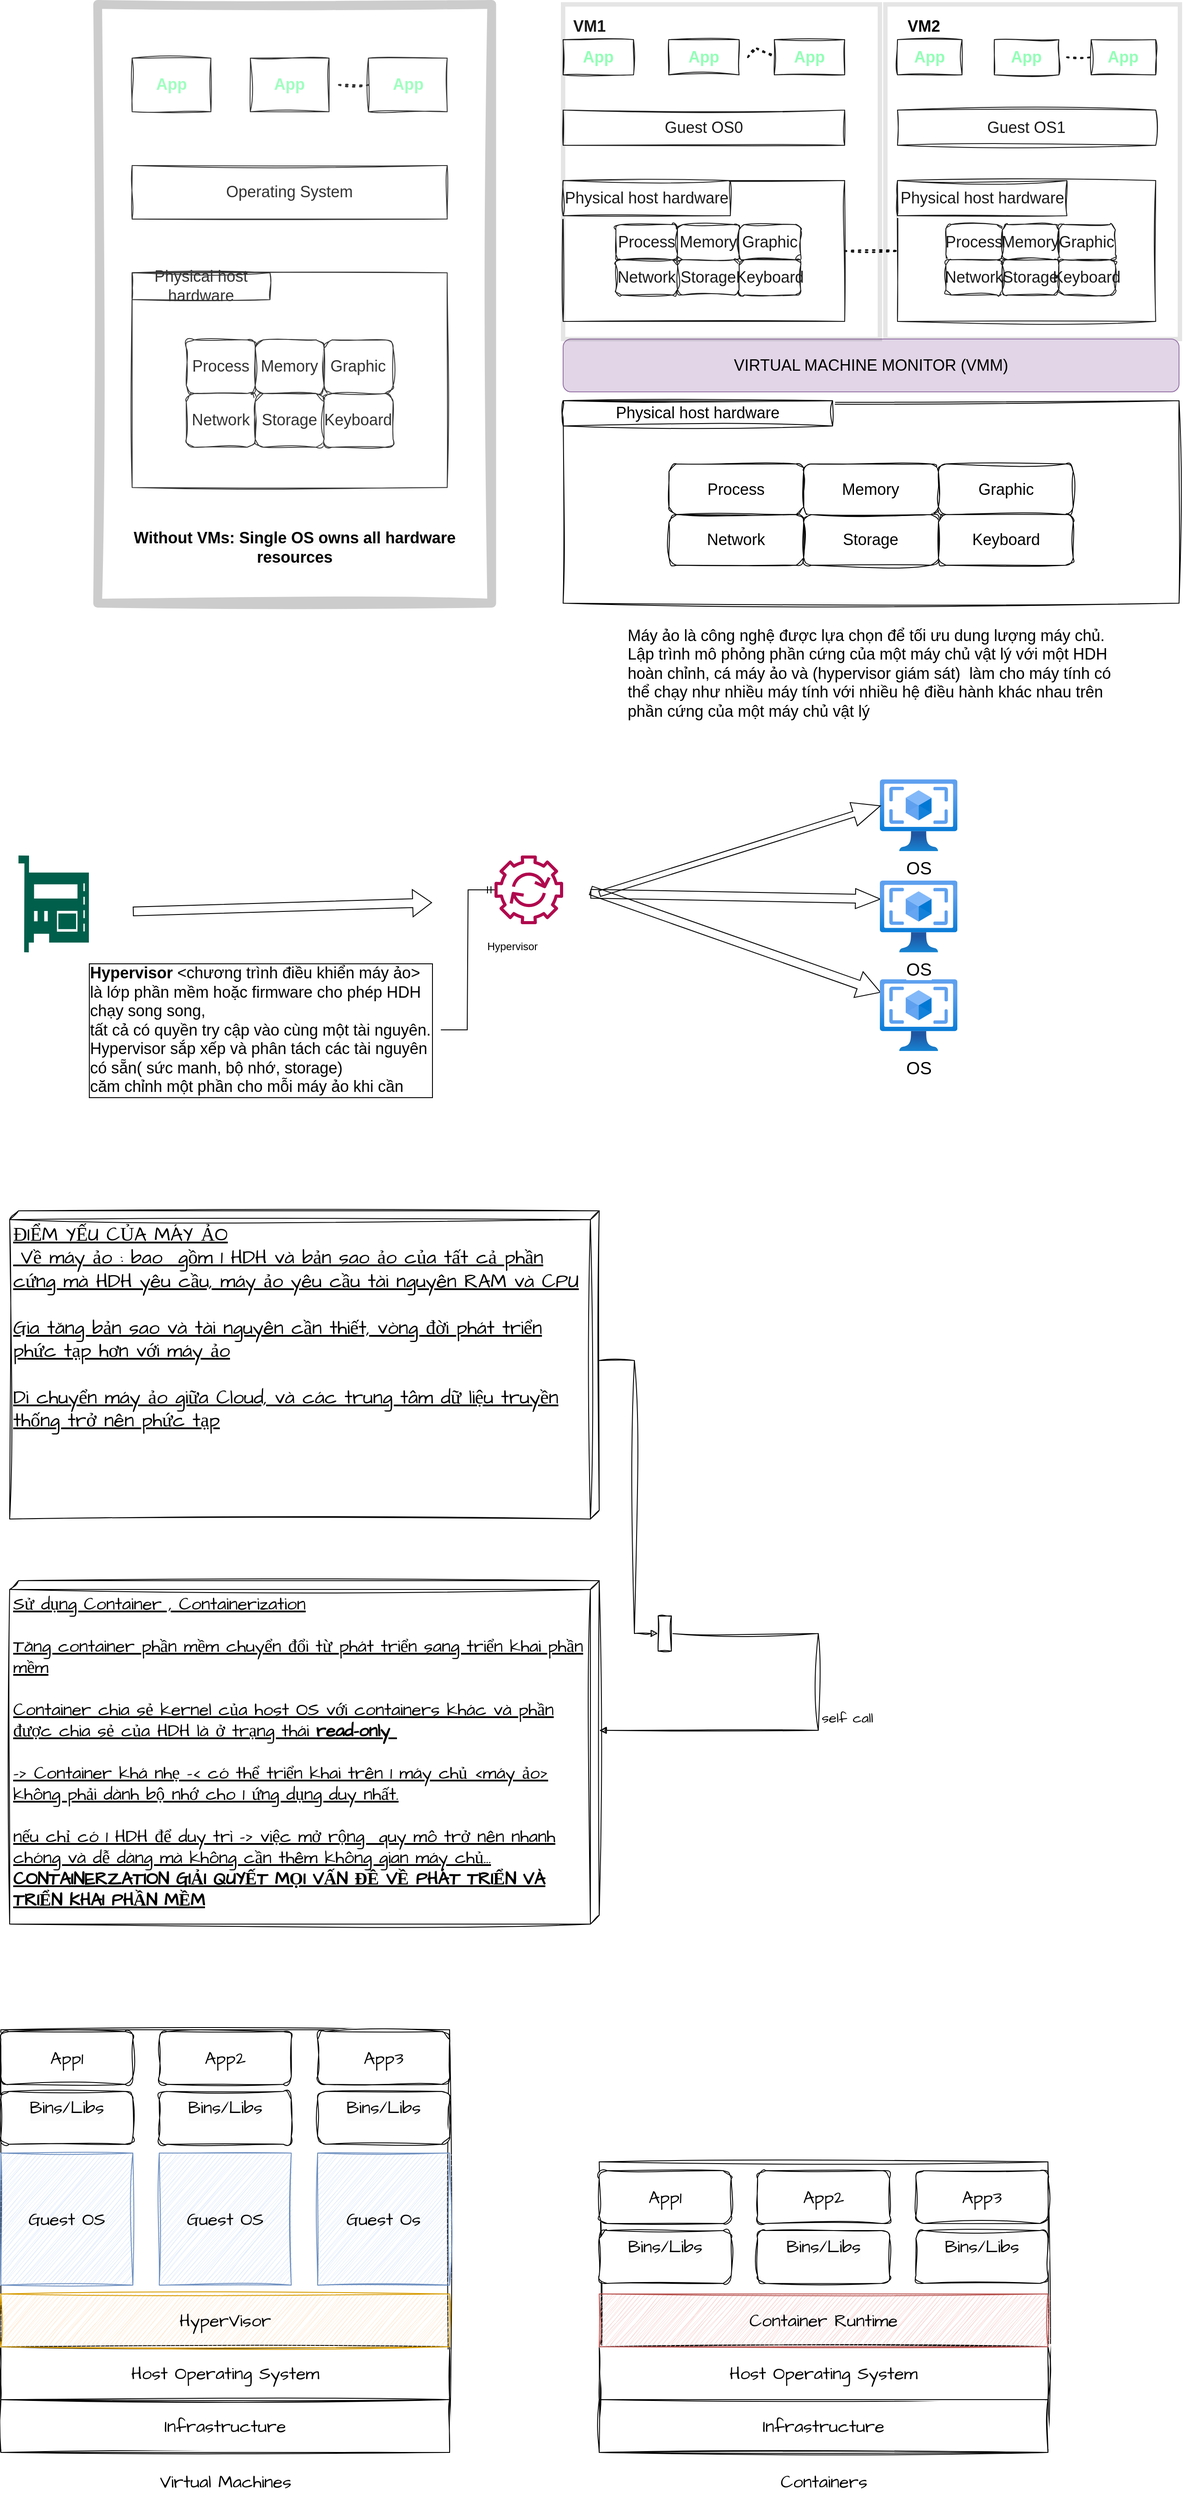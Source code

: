 <mxfile version="21.3.2" type="github" pages="2">
  <diagram name="Trang-1" id="a0oaJFji5QDftbRzg78K">
    <mxGraphModel dx="1671" dy="2069" grid="1" gridSize="10" guides="1" tooltips="1" connect="1" arrows="1" fold="1" page="1" pageScale="1" pageWidth="827" pageHeight="1169" math="0" shadow="0">
      <root>
        <mxCell id="0" />
        <mxCell id="1" parent="0" />
        <mxCell id="lQ1iWXKazuJ-khMov56M-31" value="" style="group;fontSize=18;" vertex="1" connectable="0" parent="1">
          <mxGeometry x="719" y="20" width="320" height="320" as="geometry" />
        </mxCell>
        <mxCell id="lQ1iWXKazuJ-khMov56M-16" value="&lt;b style=&quot;font-size: 18px;&quot;&gt;&lt;font color=&quot;#87ffaf&quot; style=&quot;font-size: 18px;&quot;&gt;App&lt;/font&gt;&lt;/b&gt;" style="rounded=0;whiteSpace=wrap;html=1;sketch=1;curveFitting=1;jiggle=2;shadow=0;movable=1;resizable=1;rotatable=1;deletable=1;editable=1;locked=0;connectable=1;container=0;fontSize=18;" vertex="1" parent="lQ1iWXKazuJ-khMov56M-31">
          <mxGeometry width="80" height="40" as="geometry" />
        </mxCell>
        <mxCell id="lQ1iWXKazuJ-khMov56M-17" value="&lt;b style=&quot;font-size: 18px;&quot;&gt;&lt;font color=&quot;#87ffaf&quot; style=&quot;font-size: 18px;&quot;&gt;App&lt;/font&gt;&lt;/b&gt;" style="rounded=0;whiteSpace=wrap;html=1;sketch=1;curveFitting=1;jiggle=2;shadow=0;movable=1;resizable=1;rotatable=1;deletable=1;editable=1;locked=0;connectable=1;container=0;fontSize=18;" vertex="1" parent="lQ1iWXKazuJ-khMov56M-31">
          <mxGeometry x="120" width="80" height="40" as="geometry" />
        </mxCell>
        <mxCell id="lQ1iWXKazuJ-khMov56M-18" value="" style="endArrow=none;dashed=1;html=1;dashPattern=1 3;strokeWidth=2;rounded=0;sketch=1;curveFitting=1;jiggle=2;shadow=0;movable=1;resizable=1;rotatable=1;deletable=1;editable=1;locked=0;connectable=1;fontSize=18;" edge="1" parent="lQ1iWXKazuJ-khMov56M-31">
          <mxGeometry width="50" height="50" relative="1" as="geometry">
            <mxPoint x="210" y="20" as="sourcePoint" />
            <mxPoint x="240" y="20" as="targetPoint" />
            <Array as="points">
              <mxPoint x="220" y="10" />
            </Array>
          </mxGeometry>
        </mxCell>
        <mxCell id="lQ1iWXKazuJ-khMov56M-19" value="&lt;b style=&quot;font-size: 18px;&quot;&gt;&lt;font color=&quot;#87ffaf&quot; style=&quot;font-size: 18px;&quot;&gt;App&lt;/font&gt;&lt;/b&gt;" style="rounded=0;whiteSpace=wrap;html=1;sketch=1;curveFitting=1;jiggle=2;shadow=0;movable=1;resizable=1;rotatable=1;deletable=1;editable=1;locked=0;connectable=1;container=0;fontSize=18;" vertex="1" parent="lQ1iWXKazuJ-khMov56M-31">
          <mxGeometry x="240" width="80" height="40" as="geometry" />
        </mxCell>
        <mxCell id="lQ1iWXKazuJ-khMov56M-20" value="Guest OS0" style="rounded=0;whiteSpace=wrap;html=1;sketch=1;curveFitting=1;jiggle=2;shadow=0;movable=1;resizable=1;rotatable=1;deletable=1;editable=1;locked=0;connectable=1;container=0;fontSize=18;" vertex="1" parent="lQ1iWXKazuJ-khMov56M-31">
          <mxGeometry y="80" width="320" height="40" as="geometry" />
        </mxCell>
        <mxCell id="lQ1iWXKazuJ-khMov56M-21" value="" style="rounded=0;whiteSpace=wrap;html=1;sketch=1;curveFitting=1;jiggle=2;shadow=0;movable=1;resizable=1;rotatable=1;deletable=1;editable=1;locked=0;connectable=1;container=0;fontSize=18;" vertex="1" parent="lQ1iWXKazuJ-khMov56M-31">
          <mxGeometry y="160" width="320" height="160" as="geometry" />
        </mxCell>
        <mxCell id="lQ1iWXKazuJ-khMov56M-22" value="Physical host hardware" style="rounded=0;whiteSpace=wrap;html=1;sketch=1;curveFitting=1;jiggle=2;shadow=0;movable=1;resizable=1;rotatable=1;deletable=1;editable=1;locked=0;connectable=1;container=0;fontSize=18;" vertex="1" parent="lQ1iWXKazuJ-khMov56M-31">
          <mxGeometry y="160" width="190" height="40" as="geometry" />
        </mxCell>
        <mxCell id="lQ1iWXKazuJ-khMov56M-23" value="Process" style="rounded=1;whiteSpace=wrap;html=1;sketch=1;curveFitting=1;jiggle=2;shadow=0;movable=1;resizable=1;rotatable=1;deletable=1;editable=1;locked=0;connectable=1;container=0;fontSize=18;" vertex="1" parent="lQ1iWXKazuJ-khMov56M-31">
          <mxGeometry x="60" y="210" width="70" height="40" as="geometry" />
        </mxCell>
        <mxCell id="lQ1iWXKazuJ-khMov56M-24" value="Memory" style="rounded=1;whiteSpace=wrap;html=1;sketch=1;curveFitting=1;jiggle=2;shadow=0;movable=1;resizable=1;rotatable=1;deletable=1;editable=1;locked=0;connectable=1;container=0;fontSize=18;" vertex="1" parent="lQ1iWXKazuJ-khMov56M-31">
          <mxGeometry x="130" y="210" width="70" height="40" as="geometry" />
        </mxCell>
        <mxCell id="lQ1iWXKazuJ-khMov56M-25" value="Graphic" style="rounded=1;whiteSpace=wrap;html=1;sketch=1;curveFitting=1;jiggle=2;shadow=0;movable=1;resizable=1;rotatable=1;deletable=1;editable=1;locked=0;connectable=1;container=0;fontSize=18;" vertex="1" parent="lQ1iWXKazuJ-khMov56M-31">
          <mxGeometry x="200" y="210" width="70" height="40" as="geometry" />
        </mxCell>
        <mxCell id="lQ1iWXKazuJ-khMov56M-26" value="Network" style="rounded=1;whiteSpace=wrap;html=1;sketch=1;curveFitting=1;jiggle=2;shadow=0;movable=1;resizable=1;rotatable=1;deletable=1;editable=1;locked=0;connectable=1;container=0;fontSize=18;" vertex="1" parent="lQ1iWXKazuJ-khMov56M-31">
          <mxGeometry x="60" y="250" width="70" height="40" as="geometry" />
        </mxCell>
        <mxCell id="lQ1iWXKazuJ-khMov56M-27" value="Storage" style="rounded=1;whiteSpace=wrap;html=1;sketch=1;curveFitting=1;jiggle=2;shadow=0;movable=1;resizable=1;rotatable=1;deletable=1;editable=1;locked=0;connectable=1;container=0;fontSize=18;" vertex="1" parent="lQ1iWXKazuJ-khMov56M-31">
          <mxGeometry x="130" y="250" width="70" height="40" as="geometry" />
        </mxCell>
        <mxCell id="lQ1iWXKazuJ-khMov56M-28" value="Keyboard" style="rounded=1;whiteSpace=wrap;html=1;sketch=1;curveFitting=1;jiggle=2;shadow=0;movable=1;resizable=1;rotatable=1;deletable=1;editable=1;locked=0;connectable=1;container=0;fontSize=18;" vertex="1" parent="lQ1iWXKazuJ-khMov56M-31">
          <mxGeometry x="200" y="250" width="70" height="40" as="geometry" />
        </mxCell>
        <mxCell id="lQ1iWXKazuJ-khMov56M-32" value="" style="group;fontSize=18;" vertex="1" connectable="0" parent="1">
          <mxGeometry x="1099" y="20" width="321" height="340" as="geometry" />
        </mxCell>
        <mxCell id="lQ1iWXKazuJ-khMov56M-33" value="&lt;b style=&quot;font-size: 18px;&quot;&gt;&lt;font color=&quot;#87ffaf&quot; style=&quot;font-size: 18px;&quot;&gt;App&lt;/font&gt;&lt;/b&gt;" style="rounded=0;whiteSpace=wrap;html=1;sketch=1;curveFitting=1;jiggle=2;shadow=0;movable=1;resizable=1;rotatable=1;deletable=1;editable=1;locked=0;connectable=1;container=0;fontSize=18;" vertex="1" parent="lQ1iWXKazuJ-khMov56M-32">
          <mxGeometry width="73.371" height="40" as="geometry" />
        </mxCell>
        <mxCell id="lQ1iWXKazuJ-khMov56M-34" value="&lt;b style=&quot;font-size: 18px;&quot;&gt;&lt;font color=&quot;#87ffaf&quot; style=&quot;font-size: 18px;&quot;&gt;App&lt;/font&gt;&lt;/b&gt;" style="rounded=0;whiteSpace=wrap;html=1;sketch=1;curveFitting=1;jiggle=2;shadow=0;movable=1;resizable=1;rotatable=1;deletable=1;editable=1;locked=0;connectable=1;container=0;fontSize=18;" vertex="1" parent="lQ1iWXKazuJ-khMov56M-32">
          <mxGeometry x="110.057" width="73.371" height="40" as="geometry" />
        </mxCell>
        <mxCell id="lQ1iWXKazuJ-khMov56M-35" value="" style="endArrow=none;dashed=1;html=1;dashPattern=1 3;strokeWidth=2;rounded=0;sketch=1;curveFitting=1;jiggle=2;shadow=0;movable=1;resizable=1;rotatable=1;deletable=1;editable=1;locked=0;connectable=1;fontSize=18;" edge="1" parent="lQ1iWXKazuJ-khMov56M-32">
          <mxGeometry width="50" height="50" relative="1" as="geometry">
            <mxPoint x="192.6" y="20" as="sourcePoint" />
            <mxPoint x="220.114" y="20" as="targetPoint" />
          </mxGeometry>
        </mxCell>
        <mxCell id="lQ1iWXKazuJ-khMov56M-36" value="&lt;b style=&quot;font-size: 18px;&quot;&gt;&lt;font color=&quot;#87ffaf&quot; style=&quot;font-size: 18px;&quot;&gt;App&lt;/font&gt;&lt;/b&gt;" style="rounded=0;whiteSpace=wrap;html=1;sketch=1;curveFitting=1;jiggle=2;shadow=0;movable=1;resizable=1;rotatable=1;deletable=1;editable=1;locked=0;connectable=1;container=0;fontSize=18;" vertex="1" parent="lQ1iWXKazuJ-khMov56M-32">
          <mxGeometry x="220.114" width="73.371" height="40" as="geometry" />
        </mxCell>
        <mxCell id="lQ1iWXKazuJ-khMov56M-37" value="Guest OS1" style="rounded=0;whiteSpace=wrap;html=1;sketch=1;curveFitting=1;jiggle=2;shadow=0;movable=1;resizable=1;rotatable=1;deletable=1;editable=1;locked=0;connectable=1;container=0;fontSize=18;" vertex="1" parent="lQ1iWXKazuJ-khMov56M-32">
          <mxGeometry y="80" width="293.486" height="40" as="geometry" />
        </mxCell>
        <mxCell id="lQ1iWXKazuJ-khMov56M-38" value="" style="rounded=0;whiteSpace=wrap;html=1;sketch=1;curveFitting=1;jiggle=2;shadow=0;movable=1;resizable=1;rotatable=1;deletable=1;editable=1;locked=0;connectable=1;container=0;fontSize=18;" vertex="1" parent="lQ1iWXKazuJ-khMov56M-32">
          <mxGeometry y="160" width="293.486" height="160" as="geometry" />
        </mxCell>
        <mxCell id="lQ1iWXKazuJ-khMov56M-39" value="Physical host hardware" style="rounded=0;whiteSpace=wrap;html=1;sketch=1;curveFitting=1;jiggle=2;shadow=0;movable=1;resizable=1;rotatable=1;deletable=1;editable=1;locked=0;connectable=1;container=0;fontSize=18;" vertex="1" parent="lQ1iWXKazuJ-khMov56M-32">
          <mxGeometry y="160" width="192.6" height="40" as="geometry" />
        </mxCell>
        <mxCell id="lQ1iWXKazuJ-khMov56M-40" value="Process" style="rounded=1;whiteSpace=wrap;html=1;sketch=1;curveFitting=1;jiggle=2;shadow=0;movable=1;resizable=1;rotatable=1;deletable=1;editable=1;locked=0;connectable=1;container=0;fontSize=18;" vertex="1" parent="lQ1iWXKazuJ-khMov56M-32">
          <mxGeometry x="55.029" y="210" width="64.2" height="40" as="geometry" />
        </mxCell>
        <mxCell id="lQ1iWXKazuJ-khMov56M-41" value="Memory" style="rounded=1;whiteSpace=wrap;html=1;sketch=1;curveFitting=1;jiggle=2;shadow=0;movable=1;resizable=1;rotatable=1;deletable=1;editable=1;locked=0;connectable=1;container=0;fontSize=18;" vertex="1" parent="lQ1iWXKazuJ-khMov56M-32">
          <mxGeometry x="119.229" y="210" width="64.2" height="40" as="geometry" />
        </mxCell>
        <mxCell id="lQ1iWXKazuJ-khMov56M-42" value="Graphic" style="rounded=1;whiteSpace=wrap;html=1;sketch=1;curveFitting=1;jiggle=2;shadow=0;movable=1;resizable=1;rotatable=1;deletable=1;editable=1;locked=0;connectable=1;container=0;fontSize=18;" vertex="1" parent="lQ1iWXKazuJ-khMov56M-32">
          <mxGeometry x="183.429" y="210" width="64.2" height="40" as="geometry" />
        </mxCell>
        <mxCell id="lQ1iWXKazuJ-khMov56M-43" value="Network" style="rounded=1;whiteSpace=wrap;html=1;sketch=1;curveFitting=1;jiggle=2;shadow=0;movable=1;resizable=1;rotatable=1;deletable=1;editable=1;locked=0;connectable=1;container=0;fontSize=18;" vertex="1" parent="lQ1iWXKazuJ-khMov56M-32">
          <mxGeometry x="55.029" y="250" width="64.2" height="40" as="geometry" />
        </mxCell>
        <mxCell id="lQ1iWXKazuJ-khMov56M-44" value="Storage" style="rounded=1;whiteSpace=wrap;html=1;sketch=1;curveFitting=1;jiggle=2;shadow=0;movable=1;resizable=1;rotatable=1;deletable=1;editable=1;locked=0;connectable=1;container=0;fontSize=18;" vertex="1" parent="lQ1iWXKazuJ-khMov56M-32">
          <mxGeometry x="119.229" y="250" width="64.2" height="40" as="geometry" />
        </mxCell>
        <mxCell id="lQ1iWXKazuJ-khMov56M-45" value="Keyboard" style="rounded=1;whiteSpace=wrap;html=1;sketch=1;curveFitting=1;jiggle=2;shadow=0;movable=1;resizable=1;rotatable=1;deletable=1;editable=1;locked=0;connectable=1;container=0;fontSize=18;" vertex="1" parent="lQ1iWXKazuJ-khMov56M-32">
          <mxGeometry x="183.429" y="250" width="64.2" height="40" as="geometry" />
        </mxCell>
        <mxCell id="lQ1iWXKazuJ-khMov56M-95" value="" style="rounded=0;whiteSpace=wrap;html=1;opacity=10;strokeWidth=5;fontSize=18;" vertex="1" parent="lQ1iWXKazuJ-khMov56M-32">
          <mxGeometry x="-13.757" y="-40" width="334.757" height="380" as="geometry" />
        </mxCell>
        <mxCell id="lQ1iWXKazuJ-khMov56M-46" value="&lt;b style=&quot;font-size: 18px;&quot;&gt;VM1&lt;/b&gt;" style="text;html=1;strokeColor=none;fillColor=none;align=center;verticalAlign=middle;whiteSpace=wrap;rounded=0;fontSize=18;" vertex="1" parent="1">
          <mxGeometry x="719" y="-10" width="60" height="30" as="geometry" />
        </mxCell>
        <mxCell id="lQ1iWXKazuJ-khMov56M-76" value="&lt;b style=&quot;font-size: 18px;&quot;&gt;VM2&lt;/b&gt;" style="text;html=1;strokeColor=none;fillColor=none;align=center;verticalAlign=middle;whiteSpace=wrap;rounded=0;fontSize=18;" vertex="1" parent="1">
          <mxGeometry x="1099" y="-10" width="60" height="30" as="geometry" />
        </mxCell>
        <mxCell id="lQ1iWXKazuJ-khMov56M-77" value="VIRTUAL MACHINE MONITOR (VMM)" style="rounded=1;whiteSpace=wrap;html=1;fillColor=#e1d5e7;strokeColor=#9673a6;fontSize=18;" vertex="1" parent="1">
          <mxGeometry x="719" y="360" width="700" height="60" as="geometry" />
        </mxCell>
        <mxCell id="lQ1iWXKazuJ-khMov56M-86" value="" style="group;fontSize=18;" vertex="1" connectable="0" parent="1">
          <mxGeometry x="719" y="430" width="700" height="230" as="geometry" />
        </mxCell>
        <mxCell id="lQ1iWXKazuJ-khMov56M-78" value="" style="rounded=0;whiteSpace=wrap;html=1;sketch=1;curveFitting=1;jiggle=2;fontSize=18;" vertex="1" parent="lQ1iWXKazuJ-khMov56M-86">
          <mxGeometry width="700" height="230" as="geometry" />
        </mxCell>
        <mxCell id="lQ1iWXKazuJ-khMov56M-79" value="Physical host hardware" style="rounded=0;whiteSpace=wrap;html=1;sketch=1;curveFitting=1;jiggle=2;fontSize=18;" vertex="1" parent="lQ1iWXKazuJ-khMov56M-86">
          <mxGeometry width="306.25" height="28.75" as="geometry" />
        </mxCell>
        <mxCell id="lQ1iWXKazuJ-khMov56M-80" value="Process" style="rounded=1;whiteSpace=wrap;html=1;sketch=1;curveFitting=1;jiggle=2;fontSize=18;" vertex="1" parent="lQ1iWXKazuJ-khMov56M-86">
          <mxGeometry x="120.312" y="71.875" width="153.125" height="57.5" as="geometry" />
        </mxCell>
        <mxCell id="lQ1iWXKazuJ-khMov56M-81" value="Memory" style="rounded=1;whiteSpace=wrap;html=1;sketch=1;curveFitting=1;jiggle=2;fontSize=18;" vertex="1" parent="lQ1iWXKazuJ-khMov56M-86">
          <mxGeometry x="273.438" y="71.875" width="153.125" height="57.5" as="geometry" />
        </mxCell>
        <mxCell id="lQ1iWXKazuJ-khMov56M-82" value="Graphic" style="rounded=1;whiteSpace=wrap;html=1;sketch=1;curveFitting=1;jiggle=2;fontSize=18;" vertex="1" parent="lQ1iWXKazuJ-khMov56M-86">
          <mxGeometry x="426.562" y="71.875" width="153.125" height="57.5" as="geometry" />
        </mxCell>
        <mxCell id="lQ1iWXKazuJ-khMov56M-83" value="Network" style="rounded=1;whiteSpace=wrap;html=1;sketch=1;curveFitting=1;jiggle=2;fontSize=18;" vertex="1" parent="lQ1iWXKazuJ-khMov56M-86">
          <mxGeometry x="120.312" y="129.375" width="153.125" height="57.5" as="geometry" />
        </mxCell>
        <mxCell id="lQ1iWXKazuJ-khMov56M-84" value="Storage" style="rounded=1;whiteSpace=wrap;html=1;sketch=1;curveFitting=1;jiggle=2;fontSize=18;" vertex="1" parent="lQ1iWXKazuJ-khMov56M-86">
          <mxGeometry x="273.438" y="129.375" width="153.125" height="57.5" as="geometry" />
        </mxCell>
        <mxCell id="lQ1iWXKazuJ-khMov56M-85" value="Keyboard" style="rounded=1;whiteSpace=wrap;html=1;sketch=1;curveFitting=1;jiggle=2;fontSize=18;" vertex="1" parent="lQ1iWXKazuJ-khMov56M-86">
          <mxGeometry x="426.562" y="129.375" width="153.125" height="57.5" as="geometry" />
        </mxCell>
        <mxCell id="lQ1iWXKazuJ-khMov56M-87" value="" style="group" vertex="1" connectable="0" parent="1">
          <mxGeometry x="190" y="-20" width="630" height="680" as="geometry" />
        </mxCell>
        <mxCell id="lQ1iWXKazuJ-khMov56M-1" value="&lt;b style=&quot;font-size: 18px;&quot;&gt;&lt;font color=&quot;#87ffaf&quot; style=&quot;font-size: 18px;&quot;&gt;App&lt;/font&gt;&lt;/b&gt;" style="rounded=0;whiteSpace=wrap;html=1;sketch=1;curveFitting=1;jiggle=2;fontSize=18;" vertex="1" parent="lQ1iWXKazuJ-khMov56M-87">
          <mxGeometry x="39.168" y="60.952" width="89.527" height="60.952" as="geometry" />
        </mxCell>
        <mxCell id="lQ1iWXKazuJ-khMov56M-2" value="&lt;b style=&quot;font-size: 18px;&quot;&gt;&lt;font color=&quot;#87ffaf&quot; style=&quot;font-size: 18px;&quot;&gt;App&lt;/font&gt;&lt;/b&gt;" style="rounded=0;whiteSpace=wrap;html=1;sketch=1;curveFitting=1;jiggle=2;fontSize=18;" vertex="1" parent="lQ1iWXKazuJ-khMov56M-87">
          <mxGeometry x="173.459" y="60.952" width="89.527" height="60.952" as="geometry" />
        </mxCell>
        <mxCell id="lQ1iWXKazuJ-khMov56M-3" value="" style="endArrow=none;dashed=1;html=1;dashPattern=1 3;strokeWidth=2;rounded=0;sketch=1;curveFitting=1;jiggle=2;fontSize=18;" edge="1" parent="lQ1iWXKazuJ-khMov56M-87">
          <mxGeometry width="50" height="50" relative="1" as="geometry">
            <mxPoint x="274.177" y="91.429" as="sourcePoint" />
            <mxPoint x="307.75" y="91.429" as="targetPoint" />
          </mxGeometry>
        </mxCell>
        <mxCell id="lQ1iWXKazuJ-khMov56M-4" value="&lt;b style=&quot;font-size: 18px;&quot;&gt;&lt;font color=&quot;#87ffaf&quot; style=&quot;font-size: 18px;&quot;&gt;App&lt;/font&gt;&lt;/b&gt;" style="rounded=0;whiteSpace=wrap;html=1;sketch=1;curveFitting=1;jiggle=2;fontSize=18;" vertex="1" parent="lQ1iWXKazuJ-khMov56M-87">
          <mxGeometry x="307.75" y="60.952" width="89.527" height="60.952" as="geometry" />
        </mxCell>
        <mxCell id="lQ1iWXKazuJ-khMov56M-5" value="Operating System" style="rounded=0;whiteSpace=wrap;html=1;sketch=1;curveFitting=1;jiggle=2;fontSize=18;" vertex="1" parent="lQ1iWXKazuJ-khMov56M-87">
          <mxGeometry x="39.168" y="182.857" width="358.109" height="60.952" as="geometry" />
        </mxCell>
        <mxCell id="lQ1iWXKazuJ-khMov56M-7" value="" style="rounded=0;whiteSpace=wrap;html=1;sketch=1;curveFitting=1;jiggle=2;fontSize=18;" vertex="1" parent="lQ1iWXKazuJ-khMov56M-87">
          <mxGeometry x="39.168" y="304.762" width="358.109" height="243.81" as="geometry" />
        </mxCell>
        <mxCell id="lQ1iWXKazuJ-khMov56M-8" value="Physical host hardware" style="rounded=0;whiteSpace=wrap;html=1;sketch=1;curveFitting=1;jiggle=2;fontSize=18;" vertex="1" parent="lQ1iWXKazuJ-khMov56M-87">
          <mxGeometry x="39.168" y="304.762" width="156.673" height="30.476" as="geometry" />
        </mxCell>
        <mxCell id="lQ1iWXKazuJ-khMov56M-9" value="Process" style="rounded=1;whiteSpace=wrap;html=1;sketch=1;curveFitting=1;jiggle=2;fontSize=18;" vertex="1" parent="lQ1iWXKazuJ-khMov56M-87">
          <mxGeometry x="100.718" y="380.952" width="78.336" height="60.952" as="geometry" />
        </mxCell>
        <mxCell id="lQ1iWXKazuJ-khMov56M-10" value="Memory" style="rounded=1;whiteSpace=wrap;html=1;sketch=1;curveFitting=1;jiggle=2;fontSize=18;" vertex="1" parent="lQ1iWXKazuJ-khMov56M-87">
          <mxGeometry x="179.055" y="380.952" width="78.336" height="60.952" as="geometry" />
        </mxCell>
        <mxCell id="lQ1iWXKazuJ-khMov56M-11" value="Graphic" style="rounded=1;whiteSpace=wrap;html=1;sketch=1;curveFitting=1;jiggle=2;fontSize=18;" vertex="1" parent="lQ1iWXKazuJ-khMov56M-87">
          <mxGeometry x="257.391" y="380.952" width="78.336" height="60.952" as="geometry" />
        </mxCell>
        <mxCell id="lQ1iWXKazuJ-khMov56M-12" value="Network" style="rounded=1;whiteSpace=wrap;html=1;sketch=1;curveFitting=1;jiggle=2;fontSize=18;" vertex="1" parent="lQ1iWXKazuJ-khMov56M-87">
          <mxGeometry x="100.718" y="441.905" width="78.336" height="60.952" as="geometry" />
        </mxCell>
        <mxCell id="lQ1iWXKazuJ-khMov56M-13" value="Storage" style="rounded=1;whiteSpace=wrap;html=1;sketch=1;curveFitting=1;jiggle=2;fontSize=18;" vertex="1" parent="lQ1iWXKazuJ-khMov56M-87">
          <mxGeometry x="179.055" y="441.905" width="78.336" height="60.952" as="geometry" />
        </mxCell>
        <mxCell id="lQ1iWXKazuJ-khMov56M-14" value="Keyboard" style="rounded=1;whiteSpace=wrap;html=1;sketch=1;curveFitting=1;jiggle=2;fontSize=18;" vertex="1" parent="lQ1iWXKazuJ-khMov56M-87">
          <mxGeometry x="257.391" y="441.905" width="78.336" height="60.952" as="geometry" />
        </mxCell>
        <mxCell id="lQ1iWXKazuJ-khMov56M-15" value="&lt;br&gt;&lt;b style=&quot;border-color: var(--border-color); color: rgb(0, 0, 0); font-family: Helvetica; font-size: 12px; font-style: normal; font-variant-ligatures: normal; font-variant-caps: normal; letter-spacing: normal; orphans: 2; text-align: center; text-indent: 0px; text-transform: none; widows: 2; word-spacing: 0px; -webkit-text-stroke-width: 0px; background-color: rgb(251, 251, 251); text-decoration-thickness: initial; text-decoration-style: initial; text-decoration-color: initial;&quot;&gt;&lt;font style=&quot;border-color: var(--border-color); font-size: 18px;&quot;&gt;&lt;br&gt;&lt;br&gt;&lt;br&gt;&lt;br&gt;&lt;br&gt;&lt;br&gt;&lt;br&gt;&lt;br&gt;&lt;br&gt;&lt;br&gt;&lt;br&gt;&lt;br&gt;&lt;br&gt;&lt;br&gt;&lt;br&gt;&lt;br&gt;&lt;br&gt;&lt;br&gt;&lt;br&gt;&lt;br&gt;&lt;br&gt;&lt;br&gt;&lt;br&gt;&lt;br&gt;&lt;br&gt;Without VMs: Single OS owns all hardware resources&lt;/font&gt;&lt;/b&gt;" style="rounded=0;whiteSpace=wrap;html=1;opacity=20;glass=0;strokeWidth=10;sketch=1;curveFitting=1;jiggle=2;" vertex="1" parent="lQ1iWXKazuJ-khMov56M-87">
          <mxGeometry width="447.831" height="680" as="geometry" />
        </mxCell>
        <mxCell id="lQ1iWXKazuJ-khMov56M-90" value="&lt;div style=&quot;text-align: left;&quot;&gt;&lt;span style=&quot;background-color: initial; font-size: 18px; font-weight: normal;&quot;&gt;Máy ảo là công nghệ được lựa chọn để tối ưu dung lượng máy chủ.&lt;/span&gt;&lt;/div&gt;&lt;span style=&quot;font-size: 18px; font-weight: normal;&quot;&gt;&lt;div style=&quot;text-align: left;&quot;&gt;&lt;span style=&quot;background-color: initial;&quot;&gt;Lập trình mô phỏng phần cứng của một máy chủ vật lý với một HDH&lt;/span&gt;&lt;/div&gt;&lt;div style=&quot;text-align: left;&quot;&gt;&lt;span style=&quot;background-color: initial;&quot;&gt;hoàn chỉnh, cá máy ảo và (hypervisor giám sát)&amp;nbsp;&amp;nbsp;&lt;/span&gt;&lt;span style=&quot;background-color: initial;&quot;&gt;làm cho máy tính có&amp;nbsp;&lt;/span&gt;&lt;/div&gt;&lt;div style=&quot;text-align: left;&quot;&gt;&lt;span style=&quot;background-color: initial;&quot;&gt;thể chạy như nhiều máy tính với nhiều hệ điều hành khác nhau trên&amp;nbsp;&lt;/span&gt;&lt;/div&gt;&lt;div style=&quot;text-align: left;&quot;&gt;&lt;span style=&quot;background-color: initial;&quot;&gt;phần cứng của một máy chủ vật lý&lt;/span&gt;&lt;/div&gt;&lt;/span&gt;" style="text;html=1;align=center;verticalAlign=middle;resizable=0;points=[];autosize=1;strokeColor=none;fillColor=none;fontStyle=1" vertex="1" parent="1">
          <mxGeometry x="779" y="680" width="580" height="120" as="geometry" />
        </mxCell>
        <mxCell id="lQ1iWXKazuJ-khMov56M-92" value="" style="endArrow=none;dashed=1;html=1;dashPattern=1 3;strokeWidth=2;rounded=0;sketch=1;curveFitting=1;jiggle=2;shadow=0;movable=1;resizable=1;rotatable=1;deletable=1;editable=1;locked=0;connectable=1;exitX=1;exitY=0.5;exitDx=0;exitDy=0;entryX=0;entryY=0.5;entryDx=0;entryDy=0;fontSize=18;" edge="1" parent="1" source="lQ1iWXKazuJ-khMov56M-21" target="lQ1iWXKazuJ-khMov56M-38">
          <mxGeometry width="50" height="50" relative="1" as="geometry">
            <mxPoint x="939" y="50" as="sourcePoint" />
            <mxPoint x="969" y="50" as="targetPoint" />
            <Array as="points" />
          </mxGeometry>
        </mxCell>
        <mxCell id="eZhU4yZ3Bpee02jfo4mL-1" value="" style="sketch=0;pointerEvents=1;shadow=0;dashed=0;html=1;strokeColor=none;fillColor=#005F4B;labelPosition=center;verticalLabelPosition=bottom;verticalAlign=top;align=center;outlineConnect=0;shape=mxgraph.veeam2.hardware_controller;" vertex="1" parent="1">
          <mxGeometry x="100" y="946.5" width="80" height="110" as="geometry" />
        </mxCell>
        <mxCell id="eZhU4yZ3Bpee02jfo4mL-3" value="&lt;div style=&quot;text-align: left;&quot;&gt;&lt;span style=&quot;font-size: 18px;&quot;&gt;&lt;b&gt;Hypervisor&lt;/b&gt; &amp;lt;chương trình điều khiển máy ảo&amp;gt;&lt;/span&gt;&lt;/div&gt;&lt;font style=&quot;font-size: 18px;&quot;&gt;&lt;div style=&quot;text-align: left;&quot;&gt;&lt;span style=&quot;&quot;&gt;là lớp phần mềm hoặc firmware cho phép HDH&amp;nbsp;&lt;/span&gt;&lt;/div&gt;&lt;div style=&quot;text-align: left;&quot;&gt;&lt;span style=&quot;&quot;&gt;chạy song song,&amp;nbsp;&lt;/span&gt;&lt;/div&gt;&lt;div style=&quot;text-align: left;&quot;&gt;&lt;span style=&quot;&quot;&gt;tất cả có quyền try cập vào cùng một tài nguyên.&lt;/span&gt;&lt;/div&gt;&lt;div style=&quot;text-align: left;&quot;&gt;&lt;span style=&quot;&quot;&gt;Hypervisor sắp xếp và phân tách các tài nguyên&amp;nbsp;&lt;/span&gt;&lt;/div&gt;&lt;div style=&quot;text-align: left;&quot;&gt;&lt;span style=&quot;&quot;&gt;có sẵn( sức manh, bộ nhớ, storage)&lt;/span&gt;&lt;/div&gt;&lt;div style=&quot;text-align: left;&quot;&gt;&lt;span style=&quot;&quot;&gt;căm chỉnh một phần cho mỗi máy ảo khi cần&lt;/span&gt;&lt;/div&gt;&lt;/font&gt;" style="text;html=1;align=center;verticalAlign=middle;resizable=0;points=[];autosize=1;strokeColor=none;fillColor=none;labelBackgroundColor=none;labelBorderColor=default;" vertex="1" parent="1">
          <mxGeometry x="170" y="1064.5" width="410" height="160" as="geometry" />
        </mxCell>
        <mxCell id="eZhU4yZ3Bpee02jfo4mL-5" value="" style="sketch=0;outlineConnect=0;fontColor=#232F3E;gradientColor=none;fillColor=#B0084D;strokeColor=none;dashed=0;verticalLabelPosition=bottom;verticalAlign=top;align=center;html=1;fontSize=12;fontStyle=0;aspect=fixed;pointerEvents=1;shape=mxgraph.aws4.automation;" vertex="1" parent="1">
          <mxGeometry x="641" y="946.5" width="78" height="78" as="geometry" />
        </mxCell>
        <mxCell id="eZhU4yZ3Bpee02jfo4mL-6" value="Hypervisor" style="text;html=1;align=center;verticalAlign=middle;resizable=0;points=[];autosize=1;strokeColor=none;fillColor=none;" vertex="1" parent="1">
          <mxGeometry x="621" y="1034.5" width="80" height="30" as="geometry" />
        </mxCell>
        <mxCell id="lQ1iWXKazuJ-khMov56M-94" value="" style="rounded=0;whiteSpace=wrap;html=1;opacity=10;strokeWidth=5;fontSize=18;" vertex="1" parent="1">
          <mxGeometry x="719" y="-20" width="360" height="380" as="geometry" />
        </mxCell>
        <mxCell id="eZhU4yZ3Bpee02jfo4mL-7" value="OS" style="image;aspect=fixed;html=1;points=[];align=center;fontSize=20;image=img/lib/azure2/compute/OS_Images_Classic.svg;" vertex="1" parent="1">
          <mxGeometry x="1079" y="860" width="88.1" height="81.72" as="geometry" />
        </mxCell>
        <mxCell id="eZhU4yZ3Bpee02jfo4mL-11" value="" style="shape=flexArrow;endArrow=classic;html=1;rounded=0;width=6.667;endSize=10.233;" edge="1" parent="1">
          <mxGeometry width="50" height="50" relative="1" as="geometry">
            <mxPoint x="760" y="990" as="sourcePoint" />
            <mxPoint x="1080" y="890" as="targetPoint" />
          </mxGeometry>
        </mxCell>
        <mxCell id="eZhU4yZ3Bpee02jfo4mL-12" value="" style="shape=flexArrow;endArrow=classic;html=1;rounded=0;endWidth=11.667;endSize=9.083;" edge="1" parent="1">
          <mxGeometry width="50" height="50" relative="1" as="geometry">
            <mxPoint x="750" y="990" as="sourcePoint" />
            <mxPoint x="1080" y="996" as="targetPoint" />
          </mxGeometry>
        </mxCell>
        <mxCell id="eZhU4yZ3Bpee02jfo4mL-13" value="" style="shape=flexArrow;endArrow=classic;html=1;rounded=0;width=10;endSize=8.417;" edge="1" parent="1">
          <mxGeometry width="50" height="50" relative="1" as="geometry">
            <mxPoint x="750" y="986" as="sourcePoint" />
            <mxPoint x="1080" y="1102" as="targetPoint" />
          </mxGeometry>
        </mxCell>
        <mxCell id="eZhU4yZ3Bpee02jfo4mL-14" value="" style="shape=flexArrow;endArrow=classic;html=1;rounded=0;endWidth=20;endSize=6.833;" edge="1" parent="1">
          <mxGeometry width="50" height="50" relative="1" as="geometry">
            <mxPoint x="230" y="1010" as="sourcePoint" />
            <mxPoint x="570" y="1000" as="targetPoint" />
          </mxGeometry>
        </mxCell>
        <mxCell id="eZhU4yZ3Bpee02jfo4mL-15" value="OS" style="image;aspect=fixed;html=1;points=[];align=center;fontSize=20;image=img/lib/azure2/compute/OS_Images_Classic.svg;" vertex="1" parent="1">
          <mxGeometry x="1079" y="1087" width="88.1" height="81.72" as="geometry" />
        </mxCell>
        <mxCell id="eZhU4yZ3Bpee02jfo4mL-16" value="OS" style="image;aspect=fixed;html=1;points=[];align=center;fontSize=20;image=img/lib/azure2/compute/OS_Images_Classic.svg;" vertex="1" parent="1">
          <mxGeometry x="1079" y="974.78" width="88.1" height="81.72" as="geometry" />
        </mxCell>
        <mxCell id="eZhU4yZ3Bpee02jfo4mL-30" value="" style="edgeStyle=entityRelationEdgeStyle;fontSize=12;html=1;endArrow=ERmandOne;rounded=0;" edge="1" parent="1" source="eZhU4yZ3Bpee02jfo4mL-3" target="eZhU4yZ3Bpee02jfo4mL-5">
          <mxGeometry width="100" height="100" relative="1" as="geometry">
            <mxPoint x="460" y="1271" as="sourcePoint" />
            <mxPoint x="890" y="1260" as="targetPoint" />
          </mxGeometry>
        </mxCell>
        <mxCell id="eZhU4yZ3Bpee02jfo4mL-31" value="&lt;font style=&quot;font-size: 22px;&quot;&gt;ĐIỂM YẾU CỦA MÁY ẢO&lt;br&gt;&amp;nbsp;Về máy ảo : bao&amp;nbsp; gồm 1 HDH và bản sao ảo của tất cả phần cứng mà HDH yêu cầu, máy ảo yêu cầu tài nguyên RAM và CPU&lt;br&gt;&lt;br&gt;Gia tăng bản sao và tài nguyên cần thiết, vòng đời phát triển phức tạp hơn với máy ảo&lt;br&gt;&lt;br&gt;Di chuyển máy ảo giữa Cloud, và các trung tâm dữ liệu truyền thống trở nên phức tạp&lt;br&gt;&lt;/font&gt;" style="verticalAlign=top;align=left;spacingTop=8;spacingLeft=2;spacingRight=12;shape=cube;size=10;direction=south;fontStyle=4;html=1;whiteSpace=wrap;sketch=1;hachureGap=4;jiggle=2;curveFitting=1;fontFamily=Architects Daughter;fontSource=https%3A%2F%2Ffonts.googleapis.com%2Fcss%3Ffamily%3DArchitects%2BDaughter;fontSize=20;" vertex="1" parent="1">
          <mxGeometry x="90" y="1350" width="670" height="350" as="geometry" />
        </mxCell>
        <mxCell id="eZhU4yZ3Bpee02jfo4mL-34" value="self call" style="html=1;align=left;spacingLeft=2;endArrow=block;rounded=0;edgeStyle=orthogonalEdgeStyle;curved=0;rounded=0;sketch=1;hachureGap=4;jiggle=2;curveFitting=1;fontFamily=Architects Daughter;fontSource=https%3A%2F%2Ffonts.googleapis.com%2Fcss%3Ffamily%3DArchitects%2BDaughter;fontSize=16;entryX=0;entryY=0;entryDx=170;entryDy=0;entryPerimeter=0;" edge="1" target="eZhU4yZ3Bpee02jfo4mL-36" parent="1" source="eZhU4yZ3Bpee02jfo4mL-33">
          <mxGeometry relative="1" as="geometry">
            <mxPoint x="1000" y="1810" as="sourcePoint" />
            <Array as="points">
              <mxPoint x="1009" y="1830" />
              <mxPoint x="1009" y="1940" />
            </Array>
            <mxPoint x="850" y="1980" as="targetPoint" />
          </mxGeometry>
        </mxCell>
        <mxCell id="eZhU4yZ3Bpee02jfo4mL-35" value="" style="html=1;align=left;spacingLeft=2;endArrow=block;rounded=0;edgeStyle=orthogonalEdgeStyle;curved=0;rounded=0;sketch=1;hachureGap=4;jiggle=2;curveFitting=1;fontFamily=Architects Daughter;fontSource=https%3A%2F%2Ffonts.googleapis.com%2Fcss%3Ffamily%3DArchitects%2BDaughter;fontSize=16;exitX=0;exitY=0;exitDx=170;exitDy=0;exitPerimeter=0;" edge="1" parent="1" source="eZhU4yZ3Bpee02jfo4mL-31" target="eZhU4yZ3Bpee02jfo4mL-33">
          <mxGeometry relative="1" as="geometry">
            <mxPoint x="760" y="1520" as="sourcePoint" />
            <Array as="points">
              <mxPoint x="800" y="1520" />
              <mxPoint x="800" y="1830" />
            </Array>
            <mxPoint x="590" y="2040" as="targetPoint" />
          </mxGeometry>
        </mxCell>
        <mxCell id="eZhU4yZ3Bpee02jfo4mL-33" value="" style="html=1;points=[];perimeter=orthogonalPerimeter;outlineConnect=0;targetShapes=umlLifeline;portConstraint=eastwest;newEdgeStyle={&quot;edgeStyle&quot;:&quot;elbowEdgeStyle&quot;,&quot;elbow&quot;:&quot;vertical&quot;,&quot;curved&quot;:0,&quot;rounded&quot;:0};sketch=1;hachureGap=4;jiggle=2;curveFitting=1;fontFamily=Architects Daughter;fontSource=https%3A%2F%2Ffonts.googleapis.com%2Fcss%3Ffamily%3DArchitects%2BDaughter;fontSize=20;" vertex="1" parent="1">
          <mxGeometry x="827" y="1810" width="15" height="40" as="geometry" />
        </mxCell>
        <mxCell id="eZhU4yZ3Bpee02jfo4mL-36" value="Sử dụng Container , Containerization&lt;br&gt;&lt;br&gt;Tăng container phần mềm chuyển đổi từ phát triển sang triển khai phần mềm&lt;br&gt;&lt;br&gt;Container chia sẻ kernel của host OS với containers khác và phần được chia sẻ của HDH là ở trạng thái &lt;b&gt;read-only&amp;nbsp;&lt;br&gt;&lt;/b&gt;&lt;br&gt;-&amp;gt; Container khá nhẹ -&amp;lt; có thể triển khai trên 1 máy chủ &amp;lt;máy ảo&amp;gt;&lt;br&gt;không phải dành bộ nhớ cho 1 ứng dụng duy nhất.&lt;br&gt;&lt;br&gt;nếu chỉ có 1 HDH để duy trì -&amp;gt; việc mở rộng&amp;nbsp; quy mô trở nên nhanh chóng và dễ dàng mà không cần thêm không gian máy chủ...&lt;br&gt;&lt;b&gt;CONTAINERZATION GIẢI QUYẾT MỌI VẤN ĐỀ VỀ PHÁT TRIỂN VÀ TRIỂN KHAI PHẦN MỀM&lt;/b&gt;" style="verticalAlign=top;align=left;spacingTop=8;spacingLeft=2;spacingRight=12;shape=cube;size=10;direction=south;fontStyle=4;html=1;whiteSpace=wrap;sketch=1;hachureGap=4;jiggle=2;curveFitting=1;fontFamily=Architects Daughter;fontSource=https%3A%2F%2Ffonts.googleapis.com%2Fcss%3Ffamily%3DArchitects%2BDaughter;fontSize=20;" vertex="1" parent="1">
          <mxGeometry x="90" y="1770" width="670" height="390" as="geometry" />
        </mxCell>
        <mxCell id="eZhU4yZ3Bpee02jfo4mL-37" value="" style="swimlane;startSize=0;sketch=1;hachureGap=4;jiggle=2;curveFitting=1;fontFamily=Architects Daughter;fontSource=https%3A%2F%2Ffonts.googleapis.com%2Fcss%3Ffamily%3DArchitects%2BDaughter;fontSize=20;" vertex="1" parent="1">
          <mxGeometry x="80" y="2280" width="510" height="480" as="geometry" />
        </mxCell>
        <mxCell id="eZhU4yZ3Bpee02jfo4mL-43" value="Infrastructure" style="rounded=0;whiteSpace=wrap;html=1;sketch=1;hachureGap=4;jiggle=2;curveFitting=1;fontFamily=Architects Daughter;fontSource=https%3A%2F%2Ffonts.googleapis.com%2Fcss%3Ffamily%3DArchitects%2BDaughter;fontSize=20;" vertex="1" parent="eZhU4yZ3Bpee02jfo4mL-37">
          <mxGeometry y="420" width="510" height="60" as="geometry" />
        </mxCell>
        <mxCell id="eZhU4yZ3Bpee02jfo4mL-49" value="Host Operating System" style="rounded=0;whiteSpace=wrap;html=1;sketch=1;hachureGap=4;jiggle=2;curveFitting=1;fontFamily=Architects Daughter;fontSource=https%3A%2F%2Ffonts.googleapis.com%2Fcss%3Ffamily%3DArchitects%2BDaughter;fontSize=20;" vertex="1" parent="eZhU4yZ3Bpee02jfo4mL-37">
          <mxGeometry y="360" width="510" height="60" as="geometry" />
        </mxCell>
        <mxCell id="eZhU4yZ3Bpee02jfo4mL-46" value="HyperVisor" style="rounded=0;whiteSpace=wrap;html=1;sketch=1;hachureGap=4;jiggle=2;curveFitting=1;fontFamily=Architects Daughter;fontSource=https%3A%2F%2Ffonts.googleapis.com%2Fcss%3Ffamily%3DArchitects%2BDaughter;fontSize=20;fillColor=#ffe6cc;strokeColor=#d79b00;" vertex="1" parent="eZhU4yZ3Bpee02jfo4mL-37">
          <mxGeometry y="300" width="510" height="60" as="geometry" />
        </mxCell>
        <mxCell id="eZhU4yZ3Bpee02jfo4mL-51" value="Guest OS" style="whiteSpace=wrap;html=1;aspect=fixed;sketch=1;hachureGap=4;jiggle=2;curveFitting=1;fontFamily=Architects Daughter;fontSource=https%3A%2F%2Ffonts.googleapis.com%2Fcss%3Ffamily%3DArchitects%2BDaughter;fontSize=20;fillColor=#dae8fc;strokeColor=#6c8ebf;" vertex="1" parent="eZhU4yZ3Bpee02jfo4mL-37">
          <mxGeometry y="140" width="150" height="150" as="geometry" />
        </mxCell>
        <mxCell id="eZhU4yZ3Bpee02jfo4mL-52" value="Guest OS" style="whiteSpace=wrap;html=1;aspect=fixed;sketch=1;hachureGap=4;jiggle=2;curveFitting=1;fontFamily=Architects Daughter;fontSource=https%3A%2F%2Ffonts.googleapis.com%2Fcss%3Ffamily%3DArchitects%2BDaughter;fontSize=20;fillColor=#dae8fc;strokeColor=#6c8ebf;" vertex="1" parent="eZhU4yZ3Bpee02jfo4mL-37">
          <mxGeometry x="180" y="140" width="150" height="150" as="geometry" />
        </mxCell>
        <mxCell id="eZhU4yZ3Bpee02jfo4mL-53" value="Guest Os" style="whiteSpace=wrap;html=1;aspect=fixed;sketch=1;hachureGap=4;jiggle=2;curveFitting=1;fontFamily=Architects Daughter;fontSource=https%3A%2F%2Ffonts.googleapis.com%2Fcss%3Ffamily%3DArchitects%2BDaughter;fontSize=20;fillColor=#dae8fc;strokeColor=#6c8ebf;" vertex="1" parent="eZhU4yZ3Bpee02jfo4mL-37">
          <mxGeometry x="360" y="140" width="150" height="150" as="geometry" />
        </mxCell>
        <mxCell id="eZhU4yZ3Bpee02jfo4mL-54" value="&#xa;&lt;span style=&quot;color: rgb(0, 0, 0); font-family: &amp;quot;Architects Daughter&amp;quot;; font-size: 20px; font-style: normal; font-variant-ligatures: normal; font-variant-caps: normal; font-weight: 400; letter-spacing: normal; orphans: 2; text-align: center; text-indent: 0px; text-transform: none; widows: 2; word-spacing: 0px; -webkit-text-stroke-width: 0px; background-color: rgb(251, 251, 251); text-decoration-thickness: initial; text-decoration-style: initial; text-decoration-color: initial; float: none; display: inline !important;&quot;&gt;Bins/Libs&lt;/span&gt;&#xa;&#xa;" style="rounded=1;whiteSpace=wrap;html=1;sketch=1;hachureGap=4;jiggle=2;curveFitting=1;fontFamily=Architects Daughter;fontSource=https%3A%2F%2Ffonts.googleapis.com%2Fcss%3Ffamily%3DArchitects%2BDaughter;fontSize=20;" vertex="1" parent="eZhU4yZ3Bpee02jfo4mL-37">
          <mxGeometry y="70" width="150" height="60" as="geometry" />
        </mxCell>
        <mxCell id="eZhU4yZ3Bpee02jfo4mL-58" value="&#xa;&lt;span style=&quot;color: rgb(0, 0, 0); font-family: &amp;quot;Architects Daughter&amp;quot;; font-size: 20px; font-style: normal; font-variant-ligatures: normal; font-variant-caps: normal; font-weight: 400; letter-spacing: normal; orphans: 2; text-align: center; text-indent: 0px; text-transform: none; widows: 2; word-spacing: 0px; -webkit-text-stroke-width: 0px; background-color: rgb(251, 251, 251); text-decoration-thickness: initial; text-decoration-style: initial; text-decoration-color: initial; float: none; display: inline !important;&quot;&gt;Bins/Libs&lt;/span&gt;&#xa;&#xa;" style="rounded=1;whiteSpace=wrap;html=1;sketch=1;hachureGap=4;jiggle=2;curveFitting=1;fontFamily=Architects Daughter;fontSource=https%3A%2F%2Ffonts.googleapis.com%2Fcss%3Ffamily%3DArchitects%2BDaughter;fontSize=20;" vertex="1" parent="eZhU4yZ3Bpee02jfo4mL-37">
          <mxGeometry x="180" y="70" width="150" height="60" as="geometry" />
        </mxCell>
        <mxCell id="eZhU4yZ3Bpee02jfo4mL-59" value="&#xa;&lt;span style=&quot;color: rgb(0, 0, 0); font-family: &amp;quot;Architects Daughter&amp;quot;; font-size: 20px; font-style: normal; font-variant-ligatures: normal; font-variant-caps: normal; font-weight: 400; letter-spacing: normal; orphans: 2; text-align: center; text-indent: 0px; text-transform: none; widows: 2; word-spacing: 0px; -webkit-text-stroke-width: 0px; background-color: rgb(251, 251, 251); text-decoration-thickness: initial; text-decoration-style: initial; text-decoration-color: initial; float: none; display: inline !important;&quot;&gt;Bins/Libs&lt;/span&gt;&#xa;&#xa;" style="rounded=1;whiteSpace=wrap;html=1;sketch=1;hachureGap=4;jiggle=2;curveFitting=1;fontFamily=Architects Daughter;fontSource=https%3A%2F%2Ffonts.googleapis.com%2Fcss%3Ffamily%3DArchitects%2BDaughter;fontSize=20;" vertex="1" parent="eZhU4yZ3Bpee02jfo4mL-37">
          <mxGeometry x="360" y="70" width="150" height="60" as="geometry" />
        </mxCell>
        <mxCell id="eZhU4yZ3Bpee02jfo4mL-74" value="App1" style="rounded=1;whiteSpace=wrap;html=1;sketch=1;hachureGap=4;jiggle=2;curveFitting=1;fontFamily=Architects Daughter;fontSource=https%3A%2F%2Ffonts.googleapis.com%2Fcss%3Ffamily%3DArchitects%2BDaughter;fontSize=20;" vertex="1" parent="eZhU4yZ3Bpee02jfo4mL-37">
          <mxGeometry y="2" width="150" height="60" as="geometry" />
        </mxCell>
        <mxCell id="eZhU4yZ3Bpee02jfo4mL-75" value="App2" style="rounded=1;whiteSpace=wrap;html=1;sketch=1;hachureGap=4;jiggle=2;curveFitting=1;fontFamily=Architects Daughter;fontSource=https%3A%2F%2Ffonts.googleapis.com%2Fcss%3Ffamily%3DArchitects%2BDaughter;fontSize=20;" vertex="1" parent="eZhU4yZ3Bpee02jfo4mL-37">
          <mxGeometry x="180" y="2" width="150" height="60" as="geometry" />
        </mxCell>
        <mxCell id="eZhU4yZ3Bpee02jfo4mL-76" value="App3" style="rounded=1;whiteSpace=wrap;html=1;sketch=1;hachureGap=4;jiggle=2;curveFitting=1;fontFamily=Architects Daughter;fontSource=https%3A%2F%2Ffonts.googleapis.com%2Fcss%3Ffamily%3DArchitects%2BDaughter;fontSize=20;" vertex="1" parent="eZhU4yZ3Bpee02jfo4mL-37">
          <mxGeometry x="360" y="2" width="150" height="60" as="geometry" />
        </mxCell>
        <mxCell id="eZhU4yZ3Bpee02jfo4mL-77" value="Virtual Machines" style="text;html=1;align=center;verticalAlign=middle;resizable=0;points=[];autosize=1;strokeColor=none;fillColor=none;fontSize=20;fontFamily=Architects Daughter;" vertex="1" parent="1">
          <mxGeometry x="250" y="2773" width="170" height="40" as="geometry" />
        </mxCell>
        <mxCell id="eZhU4yZ3Bpee02jfo4mL-78" value="" style="swimlane;startSize=0;sketch=1;hachureGap=4;jiggle=2;curveFitting=1;fontFamily=Architects Daughter;fontSource=https%3A%2F%2Ffonts.googleapis.com%2Fcss%3Ffamily%3DArchitects%2BDaughter;fontSize=20;" vertex="1" parent="1">
          <mxGeometry x="760" y="2430" width="510" height="330" as="geometry" />
        </mxCell>
        <mxCell id="eZhU4yZ3Bpee02jfo4mL-79" value="Infrastructure" style="rounded=0;whiteSpace=wrap;html=1;sketch=1;hachureGap=4;jiggle=2;curveFitting=1;fontFamily=Architects Daughter;fontSource=https%3A%2F%2Ffonts.googleapis.com%2Fcss%3Ffamily%3DArchitects%2BDaughter;fontSize=20;" vertex="1" parent="eZhU4yZ3Bpee02jfo4mL-78">
          <mxGeometry y="270" width="510" height="60" as="geometry" />
        </mxCell>
        <mxCell id="eZhU4yZ3Bpee02jfo4mL-80" value="Host Operating System" style="rounded=0;whiteSpace=wrap;html=1;sketch=1;hachureGap=4;jiggle=2;curveFitting=1;fontFamily=Architects Daughter;fontSource=https%3A%2F%2Ffonts.googleapis.com%2Fcss%3Ffamily%3DArchitects%2BDaughter;fontSize=20;" vertex="1" parent="eZhU4yZ3Bpee02jfo4mL-78">
          <mxGeometry y="210" width="510" height="60" as="geometry" />
        </mxCell>
        <mxCell id="eZhU4yZ3Bpee02jfo4mL-81" value="Container Runtime" style="rounded=0;whiteSpace=wrap;html=1;sketch=1;hachureGap=4;jiggle=2;curveFitting=1;fontFamily=Architects Daughter;fontSource=https%3A%2F%2Ffonts.googleapis.com%2Fcss%3Ffamily%3DArchitects%2BDaughter;fontSize=20;fillColor=#f8cecc;strokeColor=#b85450;" vertex="1" parent="eZhU4yZ3Bpee02jfo4mL-78">
          <mxGeometry y="150" width="510" height="60" as="geometry" />
        </mxCell>
        <mxCell id="eZhU4yZ3Bpee02jfo4mL-85" value="&#xa;&lt;span style=&quot;color: rgb(0, 0, 0); font-family: &amp;quot;Architects Daughter&amp;quot;; font-size: 20px; font-style: normal; font-variant-ligatures: normal; font-variant-caps: normal; font-weight: 400; letter-spacing: normal; orphans: 2; text-align: center; text-indent: 0px; text-transform: none; widows: 2; word-spacing: 0px; -webkit-text-stroke-width: 0px; background-color: rgb(251, 251, 251); text-decoration-thickness: initial; text-decoration-style: initial; text-decoration-color: initial; float: none; display: inline !important;&quot;&gt;Bins/Libs&lt;/span&gt;&#xa;&#xa;" style="rounded=1;whiteSpace=wrap;html=1;sketch=1;hachureGap=4;jiggle=2;curveFitting=1;fontFamily=Architects Daughter;fontSource=https%3A%2F%2Ffonts.googleapis.com%2Fcss%3Ffamily%3DArchitects%2BDaughter;fontSize=20;" vertex="1" parent="eZhU4yZ3Bpee02jfo4mL-78">
          <mxGeometry y="78" width="150" height="60" as="geometry" />
        </mxCell>
        <mxCell id="eZhU4yZ3Bpee02jfo4mL-86" value="&#xa;&lt;span style=&quot;color: rgb(0, 0, 0); font-family: &amp;quot;Architects Daughter&amp;quot;; font-size: 20px; font-style: normal; font-variant-ligatures: normal; font-variant-caps: normal; font-weight: 400; letter-spacing: normal; orphans: 2; text-align: center; text-indent: 0px; text-transform: none; widows: 2; word-spacing: 0px; -webkit-text-stroke-width: 0px; background-color: rgb(251, 251, 251); text-decoration-thickness: initial; text-decoration-style: initial; text-decoration-color: initial; float: none; display: inline !important;&quot;&gt;Bins/Libs&lt;/span&gt;&#xa;&#xa;" style="rounded=1;whiteSpace=wrap;html=1;sketch=1;hachureGap=4;jiggle=2;curveFitting=1;fontFamily=Architects Daughter;fontSource=https%3A%2F%2Ffonts.googleapis.com%2Fcss%3Ffamily%3DArchitects%2BDaughter;fontSize=20;" vertex="1" parent="eZhU4yZ3Bpee02jfo4mL-78">
          <mxGeometry x="180" y="78" width="150" height="60" as="geometry" />
        </mxCell>
        <mxCell id="eZhU4yZ3Bpee02jfo4mL-87" value="&#xa;&lt;span style=&quot;color: rgb(0, 0, 0); font-family: &amp;quot;Architects Daughter&amp;quot;; font-size: 20px; font-style: normal; font-variant-ligatures: normal; font-variant-caps: normal; font-weight: 400; letter-spacing: normal; orphans: 2; text-align: center; text-indent: 0px; text-transform: none; widows: 2; word-spacing: 0px; -webkit-text-stroke-width: 0px; background-color: rgb(251, 251, 251); text-decoration-thickness: initial; text-decoration-style: initial; text-decoration-color: initial; float: none; display: inline !important;&quot;&gt;Bins/Libs&lt;/span&gt;&#xa;&#xa;" style="rounded=1;whiteSpace=wrap;html=1;sketch=1;hachureGap=4;jiggle=2;curveFitting=1;fontFamily=Architects Daughter;fontSource=https%3A%2F%2Ffonts.googleapis.com%2Fcss%3Ffamily%3DArchitects%2BDaughter;fontSize=20;" vertex="1" parent="eZhU4yZ3Bpee02jfo4mL-78">
          <mxGeometry x="360" y="78" width="150" height="60" as="geometry" />
        </mxCell>
        <mxCell id="eZhU4yZ3Bpee02jfo4mL-88" value="App1" style="rounded=1;whiteSpace=wrap;html=1;sketch=1;hachureGap=4;jiggle=2;curveFitting=1;fontFamily=Architects Daughter;fontSource=https%3A%2F%2Ffonts.googleapis.com%2Fcss%3Ffamily%3DArchitects%2BDaughter;fontSize=20;" vertex="1" parent="eZhU4yZ3Bpee02jfo4mL-78">
          <mxGeometry y="10" width="150" height="60" as="geometry" />
        </mxCell>
        <mxCell id="eZhU4yZ3Bpee02jfo4mL-89" value="App2" style="rounded=1;whiteSpace=wrap;html=1;sketch=1;hachureGap=4;jiggle=2;curveFitting=1;fontFamily=Architects Daughter;fontSource=https%3A%2F%2Ffonts.googleapis.com%2Fcss%3Ffamily%3DArchitects%2BDaughter;fontSize=20;" vertex="1" parent="eZhU4yZ3Bpee02jfo4mL-78">
          <mxGeometry x="180" y="10" width="150" height="60" as="geometry" />
        </mxCell>
        <mxCell id="eZhU4yZ3Bpee02jfo4mL-90" value="App3" style="rounded=1;whiteSpace=wrap;html=1;sketch=1;hachureGap=4;jiggle=2;curveFitting=1;fontFamily=Architects Daughter;fontSource=https%3A%2F%2Ffonts.googleapis.com%2Fcss%3Ffamily%3DArchitects%2BDaughter;fontSize=20;" vertex="1" parent="eZhU4yZ3Bpee02jfo4mL-78">
          <mxGeometry x="360" y="10" width="150" height="60" as="geometry" />
        </mxCell>
        <mxCell id="eZhU4yZ3Bpee02jfo4mL-91" value="Containers" style="text;html=1;align=center;verticalAlign=middle;resizable=0;points=[];autosize=1;strokeColor=none;fillColor=none;fontSize=20;fontFamily=Architects Daughter;" vertex="1" parent="1">
          <mxGeometry x="955" y="2773" width="120" height="40" as="geometry" />
        </mxCell>
      </root>
    </mxGraphModel>
  </diagram>
  <diagram id="1VOIiPGpiIr5kRGeU_-F" name="Trang-2">
    <mxGraphModel dx="1420" dy="765" grid="1" gridSize="10" guides="1" tooltips="1" connect="1" arrows="1" fold="1" page="1" pageScale="1" pageWidth="827" pageHeight="1169" math="0" shadow="0">
      <root>
        <mxCell id="0" />
        <mxCell id="1" parent="0" />
      </root>
    </mxGraphModel>
  </diagram>
</mxfile>
